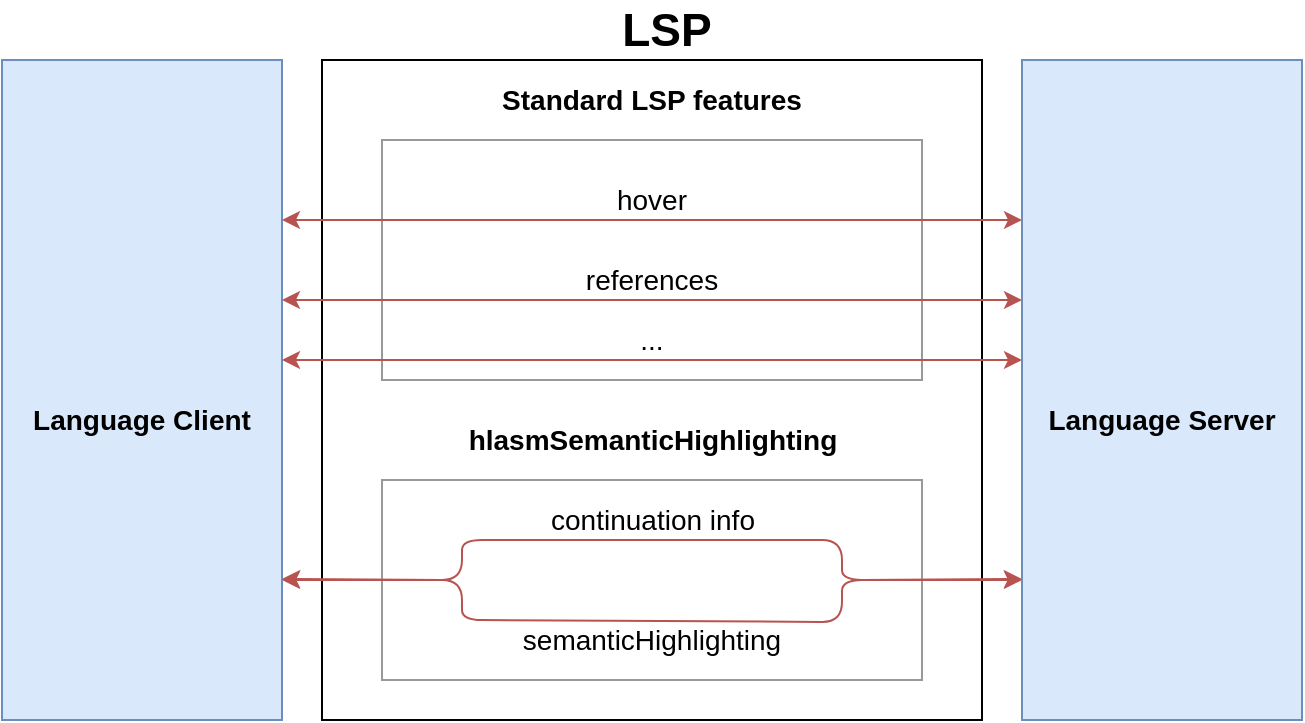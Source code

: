 <mxfile version="12.9.14" type="device"><diagram id="zrAfBmzcJ8Gq-uSaUNEX" name="Page-1"><mxGraphModel dx="1422" dy="794" grid="1" gridSize="10" guides="1" tooltips="1" connect="1" arrows="1" fold="1" page="1" pageScale="1" pageWidth="827" pageHeight="1169" math="0" shadow="0"><root><mxCell id="0"/><mxCell id="1" parent="0"/><mxCell id="StTapq16O8fsVbtkGBuj-43" value="" style="rounded=0;whiteSpace=wrap;html=1;fontSize=14;" vertex="1" parent="1"><mxGeometry x="260" y="130" width="330" height="330" as="geometry"/></mxCell><mxCell id="StTapq16O8fsVbtkGBuj-39" value="" style="rounded=0;whiteSpace=wrap;html=1;fontSize=14;fillColor=#dae8fc;strokeColor=#6c8ebf;" vertex="1" parent="1"><mxGeometry x="100" y="130" width="140" height="330" as="geometry"/></mxCell><mxCell id="StTapq16O8fsVbtkGBuj-40" value="Language Client" style="text;html=1;strokeColor=none;fillColor=none;align=center;verticalAlign=middle;whiteSpace=wrap;rounded=0;fontSize=14;fontStyle=1" vertex="1" parent="1"><mxGeometry x="110" y="300" width="120" height="20" as="geometry"/></mxCell><mxCell id="StTapq16O8fsVbtkGBuj-44" value="LSP" style="text;html=1;strokeColor=none;fillColor=none;align=center;verticalAlign=middle;whiteSpace=wrap;rounded=0;fontSize=23;fontStyle=1" vertex="1" parent="1"><mxGeometry x="405" y="100" width="55" height="30" as="geometry"/></mxCell><mxCell id="StTapq16O8fsVbtkGBuj-53" value="" style="rounded=0;whiteSpace=wrap;html=1;fontSize=14;strokeColor=#999999;" vertex="1" parent="1"><mxGeometry x="290" y="340" width="270" height="100" as="geometry"/></mxCell><mxCell id="StTapq16O8fsVbtkGBuj-47" value="" style="rounded=0;whiteSpace=wrap;html=1;fontSize=14;strokeColor=#999999;" vertex="1" parent="1"><mxGeometry x="290" y="170" width="270" height="120" as="geometry"/></mxCell><mxCell id="StTapq16O8fsVbtkGBuj-55" value="Standard LSP features" style="text;html=1;strokeColor=none;fillColor=none;align=center;verticalAlign=middle;whiteSpace=wrap;rounded=0;fontSize=14;opacity=0;fontStyle=1" vertex="1" parent="1"><mxGeometry x="345" y="140" width="160" height="20" as="geometry"/></mxCell><mxCell id="StTapq16O8fsVbtkGBuj-52" value="" style="endArrow=classic;startArrow=classic;html=1;fontSize=14;entryX=0;entryY=0.25;entryDx=0;entryDy=0;exitX=1;exitY=0.25;exitDx=0;exitDy=0;fillColor=#f8cecc;strokeColor=#b85450;" edge="1" parent="1"><mxGeometry width="50" height="50" relative="1" as="geometry"><mxPoint x="240" y="280" as="sourcePoint"/><mxPoint x="610" y="280" as="targetPoint"/></mxGeometry></mxCell><mxCell id="StTapq16O8fsVbtkGBuj-56" value="" style="endArrow=classic;startArrow=classic;html=1;fontSize=14;entryX=0;entryY=0.25;entryDx=0;entryDy=0;exitX=1;exitY=0.25;exitDx=0;exitDy=0;fillColor=#f8cecc;strokeColor=#b85450;" edge="1" parent="1"><mxGeometry width="50" height="50" relative="1" as="geometry"><mxPoint x="240" y="210" as="sourcePoint"/><mxPoint x="610" y="210" as="targetPoint"/></mxGeometry></mxCell><mxCell id="StTapq16O8fsVbtkGBuj-57" value="hlasmSemanticHighlighting" style="text;html=1;strokeColor=none;fillColor=none;align=center;verticalAlign=middle;whiteSpace=wrap;rounded=0;fontSize=14;opacity=0;fontStyle=1" vertex="1" parent="1"><mxGeometry x="327.5" y="310" width="195" height="20" as="geometry"/></mxCell><mxCell id="StTapq16O8fsVbtkGBuj-58" value="" style="endArrow=classic;startArrow=classic;html=1;fontSize=14;entryX=0;entryY=0.25;entryDx=0;entryDy=0;exitX=1;exitY=0.25;exitDx=0;exitDy=0;fillColor=#f8cecc;strokeColor=#b85450;" edge="1" parent="1"><mxGeometry width="50" height="50" relative="1" as="geometry"><mxPoint x="240" y="250" as="sourcePoint"/><mxPoint x="610" y="250" as="targetPoint"/></mxGeometry></mxCell><mxCell id="StTapq16O8fsVbtkGBuj-59" value="" style="endArrow=classic;startArrow=classic;html=1;fontSize=14;entryX=0;entryY=0.25;entryDx=0;entryDy=0;exitX=1;exitY=0.25;exitDx=0;exitDy=0;fillColor=#f8cecc;strokeColor=#b85450;" edge="1" parent="1"><mxGeometry width="50" height="50" relative="1" as="geometry"><mxPoint x="240" y="389.5" as="sourcePoint"/><mxPoint x="610" y="389.5" as="targetPoint"/><Array as="points"><mxPoint x="330" y="390"/><mxPoint x="330" y="370"/><mxPoint x="520" y="370"/><mxPoint x="520" y="390"/></Array></mxGeometry></mxCell><mxCell id="StTapq16O8fsVbtkGBuj-60" value="" style="endArrow=classic;startArrow=classic;html=1;fontSize=14;entryX=0;entryY=0.25;entryDx=0;entryDy=0;exitX=1;exitY=0.25;exitDx=0;exitDy=0;fillColor=#f8cecc;strokeColor=#b85450;" edge="1" parent="1"><mxGeometry width="50" height="50" relative="1" as="geometry"><mxPoint x="240" y="390" as="sourcePoint"/><mxPoint x="610" y="390" as="targetPoint"/><Array as="points"><mxPoint x="330" y="390"/><mxPoint x="330" y="410"/><mxPoint x="520" y="411"/><mxPoint x="520" y="390"/></Array></mxGeometry></mxCell><mxCell id="StTapq16O8fsVbtkGBuj-61" value="hover" style="text;html=1;strokeColor=none;fillColor=none;align=center;verticalAlign=middle;whiteSpace=wrap;rounded=0;fontSize=14;opacity=0;" vertex="1" parent="1"><mxGeometry x="405" y="190" width="40" height="20" as="geometry"/></mxCell><mxCell id="StTapq16O8fsVbtkGBuj-62" value="references" style="text;html=1;strokeColor=none;fillColor=none;align=center;verticalAlign=middle;whiteSpace=wrap;rounded=0;fontSize=14;opacity=0;" vertex="1" parent="1"><mxGeometry x="405" y="230" width="40" height="20" as="geometry"/></mxCell><mxCell id="StTapq16O8fsVbtkGBuj-63" value="..." style="text;html=1;strokeColor=none;fillColor=none;align=center;verticalAlign=middle;whiteSpace=wrap;rounded=0;fontSize=14;opacity=0;" vertex="1" parent="1"><mxGeometry x="405" y="260" width="40" height="20" as="geometry"/></mxCell><mxCell id="StTapq16O8fsVbtkGBuj-64" value="continuation info" style="text;html=1;strokeColor=none;fillColor=none;align=center;verticalAlign=middle;whiteSpace=wrap;rounded=0;fontSize=14;opacity=0;" vertex="1" parent="1"><mxGeometry x="362.5" y="350" width="125" height="20" as="geometry"/></mxCell><mxCell id="StTapq16O8fsVbtkGBuj-65" value="semanticHighlighting" style="text;html=1;strokeColor=none;fillColor=none;align=center;verticalAlign=middle;whiteSpace=wrap;rounded=0;fontSize=14;opacity=0;" vertex="1" parent="1"><mxGeometry x="345" y="410" width="160" height="20" as="geometry"/></mxCell><mxCell id="StTapq16O8fsVbtkGBuj-66" value="" style="rounded=0;whiteSpace=wrap;html=1;fontSize=14;fillColor=#dae8fc;strokeColor=#6c8ebf;" vertex="1" parent="1"><mxGeometry x="610" y="130" width="140" height="330" as="geometry"/></mxCell><mxCell id="StTapq16O8fsVbtkGBuj-42" value="Language Server" style="text;html=1;strokeColor=none;fillColor=none;align=center;verticalAlign=middle;whiteSpace=wrap;rounded=0;fontSize=14;fontStyle=1" vertex="1" parent="1"><mxGeometry x="620" y="300" width="120" height="20" as="geometry"/></mxCell></root></mxGraphModel></diagram></mxfile>